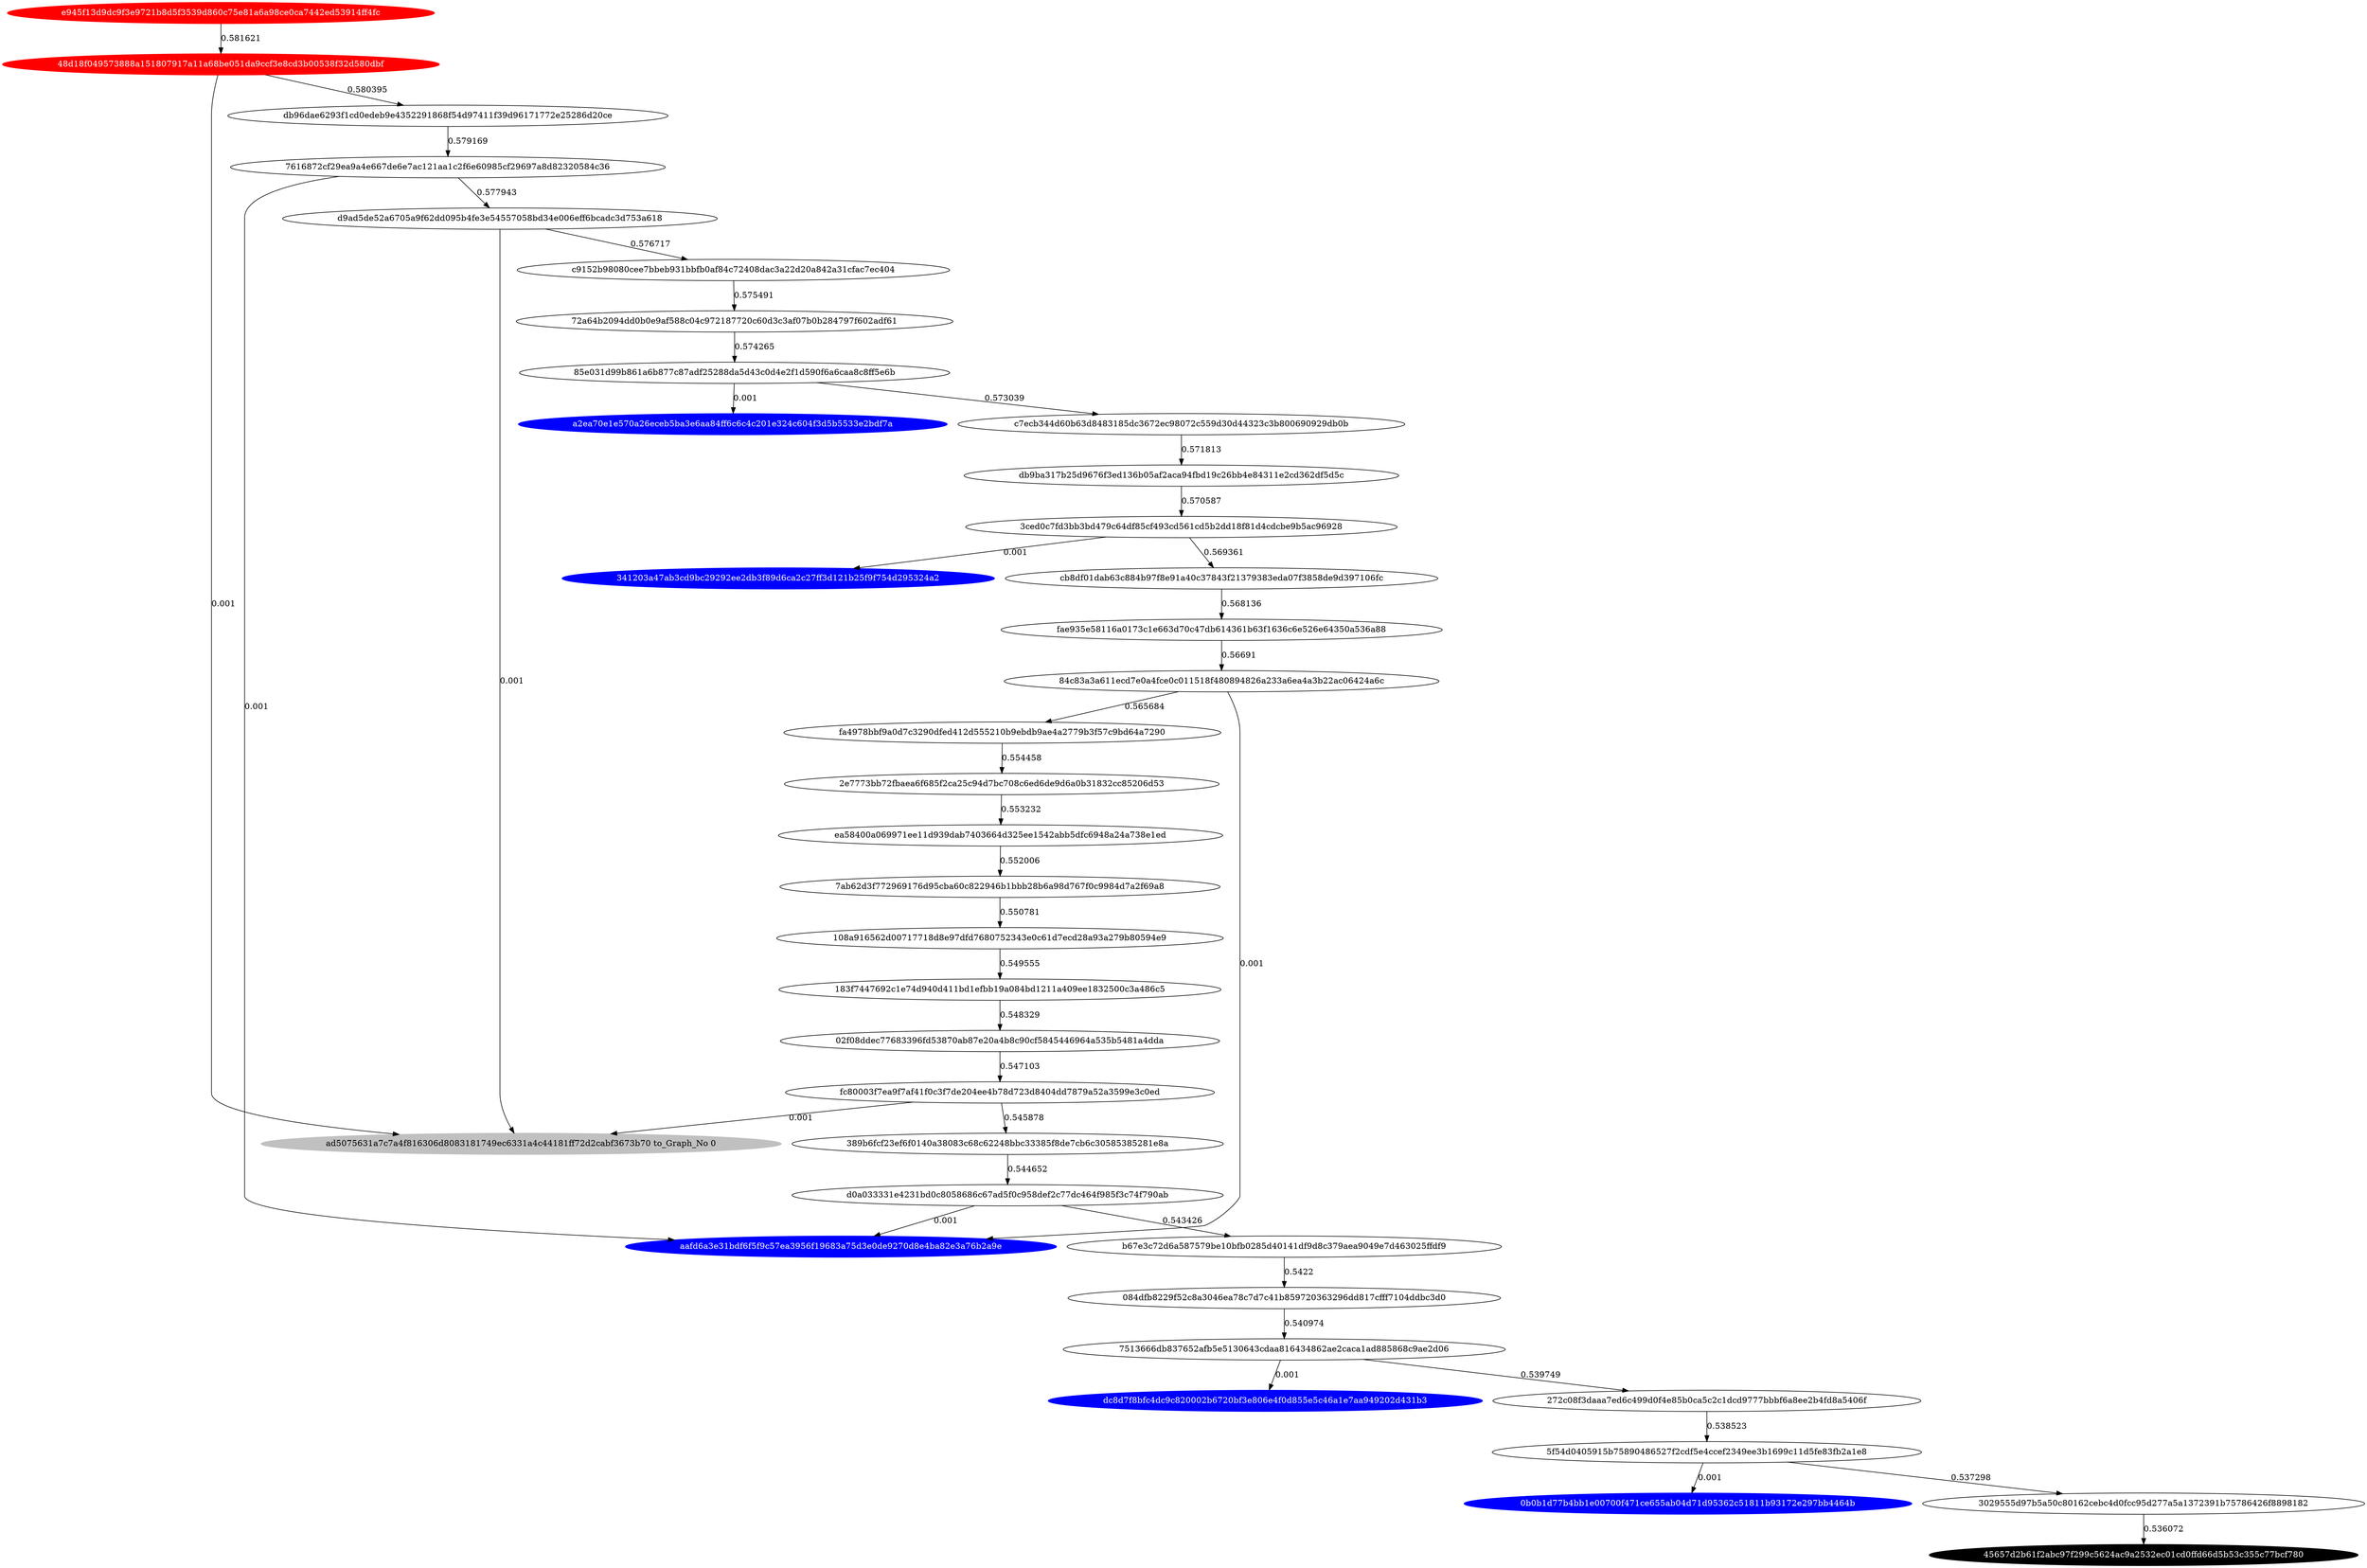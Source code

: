 digraph G{rankdir=TB;layout=dot;
"e945f13d9dc9f3e9721b8d5f3539d860c75e81a6a98ce0ca7442ed53914ff4fc" [style="solid,filled",color=red,fontcolor=white];
"48d18f049573888a151807917a11a68be051da9ccf3e8cd3b00538f32d580dbf" [style="solid,filled",color=red,fontcolor=white];
"45657d2b61f2abc97f299c5624ac9a2532ec01cd0ffd66d5b53c355c77bcf780" [style="solid,filled",color=black,fontcolor=white];
"ad5075631a7c7a4f816306d8083181749ec6331a4c44181ff72d2cabf3673b70" [style="solid,filled",color=gray,fontcolor=black,label= "ad5075631a7c7a4f816306d8083181749ec6331a4c44181ff72d2cabf3673b70 to_Graph_No 0"];
"0b0b1d77b4bb1e00700f471ce655ab04d71d95362c51811b93172e297bb4464b" [style="solid,filled",color=blue,fontcolor=white];
"a2ea70e1e570a26eceb5ba3e6aa84ff6c6c4c201e324c604f3d5b5533e2bdf7a" [style="solid,filled",color=blue,fontcolor=white];
"aafd6a3e31bdf6f5f9c57ea3956f19683a75d3e0de9270d8e4ba82e3a76b2a9e" [style="solid,filled",color=blue,fontcolor=white];
"dc8d7f8bfc4dc9c820002b6720bf3e806e4f0d855e5c46a1e7aa949202d431b3" [style="solid,filled",color=blue,fontcolor=white];
"341203a47ab3cd9bc29292ee2db3f89d6ca2c27ff3d121b25f9f754d295324a2" [style="solid,filled",color=blue,fontcolor=white];
"d9ad5de52a6705a9f62dd095b4fe3e54557058bd34e006eff6bcadc3d753a618" -> "ad5075631a7c7a4f816306d8083181749ec6331a4c44181ff72d2cabf3673b70" [label=0.001];
"85e031d99b861a6b877c87adf25288da5d43c0d4e2f1d590f6a6caa8c8ff5e6b" -> "c7ecb344d60b63d8483185dc3672ec98072c559d30d44323c3b800690929db0b" [label=0.573039];
"7513666db837652afb5e5130643cdaa816434862ae2caca1ad885868c9ae2d06" -> "272c08f3daaa7ed6c499d0f4e85b0ca5c2c1dcd9777bbbf6a8ee2b4fd8a5406f" [label=0.539749];
"d9ad5de52a6705a9f62dd095b4fe3e54557058bd34e006eff6bcadc3d753a618" -> "c9152b98080cee7bbeb931bbfb0af84c72408dac3a22d20a842a31cfac7ec404" [label=0.576717];
"e945f13d9dc9f3e9721b8d5f3539d860c75e81a6a98ce0ca7442ed53914ff4fc" -> "48d18f049573888a151807917a11a68be051da9ccf3e8cd3b00538f32d580dbf" [label=0.581621];
"084dfb8229f52c8a3046ea78c7d7c41b859720363296dd817cfff7104ddbc3d0" -> "7513666db837652afb5e5130643cdaa816434862ae2caca1ad885868c9ae2d06" [label=0.540974];
"db9ba317b25d9676f3ed136b05af2aca94fbd19c26bb4e84311e2cd362df5d5c" -> "3ced0c7fd3bb3bd479c64df85cf493cd561cd5b2dd18f81d4cdcbe9b5ac96928" [label=0.570587];
"fae935e58116a0173c1e663d70c47db614361b63f1636c6e526e64350a536a88" -> "84c83a3a611ecd7e0a4fce0c011518f480894826a233a6ea4a3b22ac06424a6c" [label=0.56691];
"5f54d0405915b75890486527f2cdf5e4ccef2349ee3b1699c11d5fe83fb2a1e8" -> "3029555d97b5a50c80162cebc4d0fcc95d277a5a1372391b75786426f8898182" [label=0.537298];
"48d18f049573888a151807917a11a68be051da9ccf3e8cd3b00538f32d580dbf" -> "db96dae6293f1cd0edeb9e4352291868f54d97411f39d96171772e25286d20ce" [label=0.580395];
"ea58400a069971ee11d939dab7403664d325ee1542abb5dfc6948a24a738e1ed" -> "7ab62d3f772969176d95cba60c822946b1bbb28b6a98d767f0c9984d7a2f69a8" [label=0.552006];
"d0a033331e4231bd0c8058686c67ad5f0c958def2c77dc464f985f3c74f790ab" -> "b67e3c72d6a587579be10bfb0285d40141df9d8c379aea9049e7d463025ffdf9" [label=0.543426];
"84c83a3a611ecd7e0a4fce0c011518f480894826a233a6ea4a3b22ac06424a6c" -> "aafd6a3e31bdf6f5f9c57ea3956f19683a75d3e0de9270d8e4ba82e3a76b2a9e" [label=0.001];
"272c08f3daaa7ed6c499d0f4e85b0ca5c2c1dcd9777bbbf6a8ee2b4fd8a5406f" -> "5f54d0405915b75890486527f2cdf5e4ccef2349ee3b1699c11d5fe83fb2a1e8" [label=0.538523];
"fc80003f7ea9f7af41f0c3f7de204ee4b78d723d8404dd7879a52a3599e3c0ed" -> "ad5075631a7c7a4f816306d8083181749ec6331a4c44181ff72d2cabf3673b70" [label=0.001];
"c7ecb344d60b63d8483185dc3672ec98072c559d30d44323c3b800690929db0b" -> "db9ba317b25d9676f3ed136b05af2aca94fbd19c26bb4e84311e2cd362df5d5c" [label=0.571813];
"72a64b2094dd0b0e9af588c04c972187720c60d3c3af07b0b284797f602adf61" -> "85e031d99b861a6b877c87adf25288da5d43c0d4e2f1d590f6a6caa8c8ff5e6b" [label=0.574265];
"7513666db837652afb5e5130643cdaa816434862ae2caca1ad885868c9ae2d06" -> "dc8d7f8bfc4dc9c820002b6720bf3e806e4f0d855e5c46a1e7aa949202d431b3" [label=0.001];
"d0a033331e4231bd0c8058686c67ad5f0c958def2c77dc464f985f3c74f790ab" -> "aafd6a3e31bdf6f5f9c57ea3956f19683a75d3e0de9270d8e4ba82e3a76b2a9e" [label=0.001];
"85e031d99b861a6b877c87adf25288da5d43c0d4e2f1d590f6a6caa8c8ff5e6b" -> "a2ea70e1e570a26eceb5ba3e6aa84ff6c6c4c201e324c604f3d5b5533e2bdf7a" [label=0.001];
"3029555d97b5a50c80162cebc4d0fcc95d277a5a1372391b75786426f8898182" -> "45657d2b61f2abc97f299c5624ac9a2532ec01cd0ffd66d5b53c355c77bcf780" [label=0.536072];
"5f54d0405915b75890486527f2cdf5e4ccef2349ee3b1699c11d5fe83fb2a1e8" -> "0b0b1d77b4bb1e00700f471ce655ab04d71d95362c51811b93172e297bb4464b" [label=0.001];
"7616872cf29ea9a4e667de6e7ac121aa1c2f6e60985cf29697a8d82320584c36" -> "aafd6a3e31bdf6f5f9c57ea3956f19683a75d3e0de9270d8e4ba82e3a76b2a9e" [label=0.001];
"7616872cf29ea9a4e667de6e7ac121aa1c2f6e60985cf29697a8d82320584c36" -> "d9ad5de52a6705a9f62dd095b4fe3e54557058bd34e006eff6bcadc3d753a618" [label=0.577943];
"2e7773bb72fbaea6f685f2ca25c94d7bc708c6ed6de9d6a0b31832cc85206d53" -> "ea58400a069971ee11d939dab7403664d325ee1542abb5dfc6948a24a738e1ed" [label=0.553232];
"108a916562d00717718d8e97dfd7680752343e0c61d7ecd28a93a279b80594e9" -> "183f7447692c1e74d940d411bd1efbb19a084bd1211a409ee1832500c3a486c5" [label=0.549555];
"c9152b98080cee7bbeb931bbfb0af84c72408dac3a22d20a842a31cfac7ec404" -> "72a64b2094dd0b0e9af588c04c972187720c60d3c3af07b0b284797f602adf61" [label=0.575491];
"48d18f049573888a151807917a11a68be051da9ccf3e8cd3b00538f32d580dbf" -> "ad5075631a7c7a4f816306d8083181749ec6331a4c44181ff72d2cabf3673b70" [label=0.001];
"02f08ddec77683396fd53870ab87e20a4b8c90cf5845446964a535b5481a4dda" -> "fc80003f7ea9f7af41f0c3f7de204ee4b78d723d8404dd7879a52a3599e3c0ed" [label=0.547103];
"db96dae6293f1cd0edeb9e4352291868f54d97411f39d96171772e25286d20ce" -> "7616872cf29ea9a4e667de6e7ac121aa1c2f6e60985cf29697a8d82320584c36" [label=0.579169];
"cb8df01dab63c884b97f8e91a40c37843f21379383eda07f3858de9d397106fc" -> "fae935e58116a0173c1e663d70c47db614361b63f1636c6e526e64350a536a88" [label=0.568136];
"84c83a3a611ecd7e0a4fce0c011518f480894826a233a6ea4a3b22ac06424a6c" -> "fa4978bbf9a0d7c3290dfed412d555210b9ebdb9ae4a2779b3f57c9bd64a7290" [label=0.565684];
"3ced0c7fd3bb3bd479c64df85cf493cd561cd5b2dd18f81d4cdcbe9b5ac96928" -> "341203a47ab3cd9bc29292ee2db3f89d6ca2c27ff3d121b25f9f754d295324a2" [label=0.001];
"fa4978bbf9a0d7c3290dfed412d555210b9ebdb9ae4a2779b3f57c9bd64a7290" -> "2e7773bb72fbaea6f685f2ca25c94d7bc708c6ed6de9d6a0b31832cc85206d53" [label=0.554458];
"fc80003f7ea9f7af41f0c3f7de204ee4b78d723d8404dd7879a52a3599e3c0ed" -> "389b6fcf23ef6f0140a38083c68c62248bbc33385f8de7cb6c30585385281e8a" [label=0.545878];
"3ced0c7fd3bb3bd479c64df85cf493cd561cd5b2dd18f81d4cdcbe9b5ac96928" -> "cb8df01dab63c884b97f8e91a40c37843f21379383eda07f3858de9d397106fc" [label=0.569361];
"b67e3c72d6a587579be10bfb0285d40141df9d8c379aea9049e7d463025ffdf9" -> "084dfb8229f52c8a3046ea78c7d7c41b859720363296dd817cfff7104ddbc3d0" [label=0.5422];
"7ab62d3f772969176d95cba60c822946b1bbb28b6a98d767f0c9984d7a2f69a8" -> "108a916562d00717718d8e97dfd7680752343e0c61d7ecd28a93a279b80594e9" [label=0.550781];
"183f7447692c1e74d940d411bd1efbb19a084bd1211a409ee1832500c3a486c5" -> "02f08ddec77683396fd53870ab87e20a4b8c90cf5845446964a535b5481a4dda" [label=0.548329];
"389b6fcf23ef6f0140a38083c68c62248bbc33385f8de7cb6c30585385281e8a" -> "d0a033331e4231bd0c8058686c67ad5f0c958def2c77dc464f985f3c74f790ab" [label=0.544652];
}